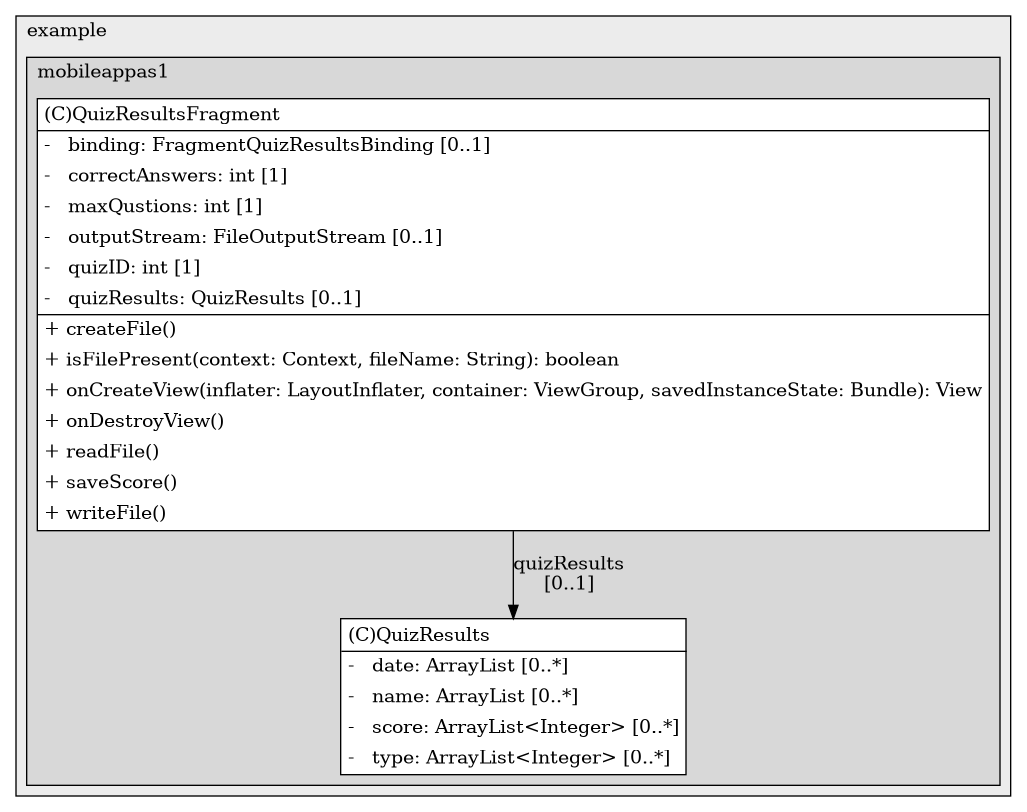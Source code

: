 @startuml

/' diagram meta data start
config=StructureConfiguration;
{
  "projectClassification": {
    "searchMode": "OpenProject", // OpenProject, AllProjects
    "includedProjects": "",
    "pathEndKeywords": "*.impl",
    "isClientPath": "",
    "isClientName": "",
    "isTestPath": "",
    "isTestName": "",
    "isMappingPath": "",
    "isMappingName": "",
    "isDataAccessPath": "",
    "isDataAccessName": "",
    "isDataStructurePath": "",
    "isDataStructureName": "",
    "isInterfaceStructuresPath": "",
    "isInterfaceStructuresName": "",
    "isEntryPointPath": "",
    "isEntryPointName": "",
    "treatFinalFieldsAsMandatory": false
  },
  "graphRestriction": {
    "classPackageExcludeFilter": "",
    "classPackageIncludeFilter": "",
    "classNameExcludeFilter": "",
    "classNameIncludeFilter": "",
    "methodNameExcludeFilter": "",
    "methodNameIncludeFilter": "",
    "removeByInheritance": "", // inheritance/annotation based filtering is done in a second step
    "removeByAnnotation": "",
    "removeByClassPackage": "", // cleanup the graph after inheritance/annotation based filtering is done
    "removeByClassName": "",
    "cutMappings": false,
    "cutEnum": true,
    "cutTests": true,
    "cutClient": true,
    "cutDataAccess": false,
    "cutInterfaceStructures": false,
    "cutDataStructures": false,
    "cutGetterAndSetter": true,
    "cutConstructors": true
  },
  "graphTraversal": {
    "forwardDepth": 6,
    "backwardDepth": 6,
    "classPackageExcludeFilter": "",
    "classPackageIncludeFilter": "",
    "classNameExcludeFilter": "",
    "classNameIncludeFilter": "",
    "methodNameExcludeFilter": "",
    "methodNameIncludeFilter": "",
    "hideMappings": false,
    "hideDataStructures": false,
    "hidePrivateMethods": true,
    "hideInterfaceCalls": true, // indirection: implementation -> interface (is hidden) -> implementation
    "onlyShowApplicationEntryPoints": false, // root node is included
    "useMethodCallsForStructureDiagram": "ForwardOnly" // ForwardOnly, BothDirections, No
  },
  "details": {
    "aggregation": "GroupByClass", // ByClass, GroupByClass, None
    "showClassGenericTypes": true,
    "showMethods": true,
    "showMethodParameterNames": true,
    "showMethodParameterTypes": true,
    "showMethodReturnType": true,
    "showPackageLevels": 2,
    "showDetailedClassStructure": true
  },
  "rootClass": "com.example.mobileappas1.ui.Quiz.QuizResultsFragment",
  "extensionCallbackMethod": "" // qualified.class.name#methodName - signature: public static String method(String)
}
diagram meta data end '/



digraph g {
    rankdir="TB"
    splines=polyline
    

'nodes 
subgraph cluster_1322970774 { 
   	label=example
	labeljust=l
	fillcolor="#ececec"
	style=filled
   
   subgraph cluster_1233910364 { 
   	label=mobileappas1
	labeljust=l
	fillcolor="#d8d8d8"
	style=filled
   
   QuizResults1400412306[
	label=<<TABLE BORDER="1" CELLBORDER="0" CELLPADDING="4" CELLSPACING="0">
<TR><TD ALIGN="LEFT" >(C)QuizResults</TD></TR>
<HR/>
<TR><TD ALIGN="LEFT" >-   date: ArrayList [0..*]</TD></TR>
<TR><TD ALIGN="LEFT" >-   name: ArrayList [0..*]</TD></TR>
<TR><TD ALIGN="LEFT" >-   score: ArrayList&lt;Integer&gt; [0..*]</TD></TR>
<TR><TD ALIGN="LEFT" >-   type: ArrayList&lt;Integer&gt; [0..*]</TD></TR>
</TABLE>>
	style=filled
	margin=0
	shape=plaintext
	fillcolor="#FFFFFF"
];

QuizResultsFragment1400412306[
	label=<<TABLE BORDER="1" CELLBORDER="0" CELLPADDING="4" CELLSPACING="0">
<TR><TD ALIGN="LEFT" >(C)QuizResultsFragment</TD></TR>
<HR/>
<TR><TD ALIGN="LEFT" >-   binding: FragmentQuizResultsBinding [0..1]</TD></TR>
<TR><TD ALIGN="LEFT" >-   correctAnswers: int [1]</TD></TR>
<TR><TD ALIGN="LEFT" >-   maxQustions: int [1]</TD></TR>
<TR><TD ALIGN="LEFT" >-   outputStream: FileOutputStream [0..1]</TD></TR>
<TR><TD ALIGN="LEFT" >-   quizID: int [1]</TD></TR>
<TR><TD ALIGN="LEFT" >-   quizResults: QuizResults [0..1]</TD></TR>
<HR/>
<TR><TD ALIGN="LEFT" >+ createFile()</TD></TR>
<TR><TD ALIGN="LEFT" >+ isFilePresent(context: Context, fileName: String): boolean</TD></TR>
<TR><TD ALIGN="LEFT" >+ onCreateView(inflater: LayoutInflater, container: ViewGroup, savedInstanceState: Bundle): View</TD></TR>
<TR><TD ALIGN="LEFT" >+ onDestroyView()</TD></TR>
<TR><TD ALIGN="LEFT" >+ readFile()</TD></TR>
<TR><TD ALIGN="LEFT" >+ saveScore()</TD></TR>
<TR><TD ALIGN="LEFT" >+ writeFile()</TD></TR>
</TABLE>>
	style=filled
	margin=0
	shape=plaintext
	fillcolor="#FFFFFF"
];
} 
} 

'edges    
QuizResultsFragment1400412306 -> QuizResults1400412306[label="quizResults
[0..1]"];
    
}
@enduml